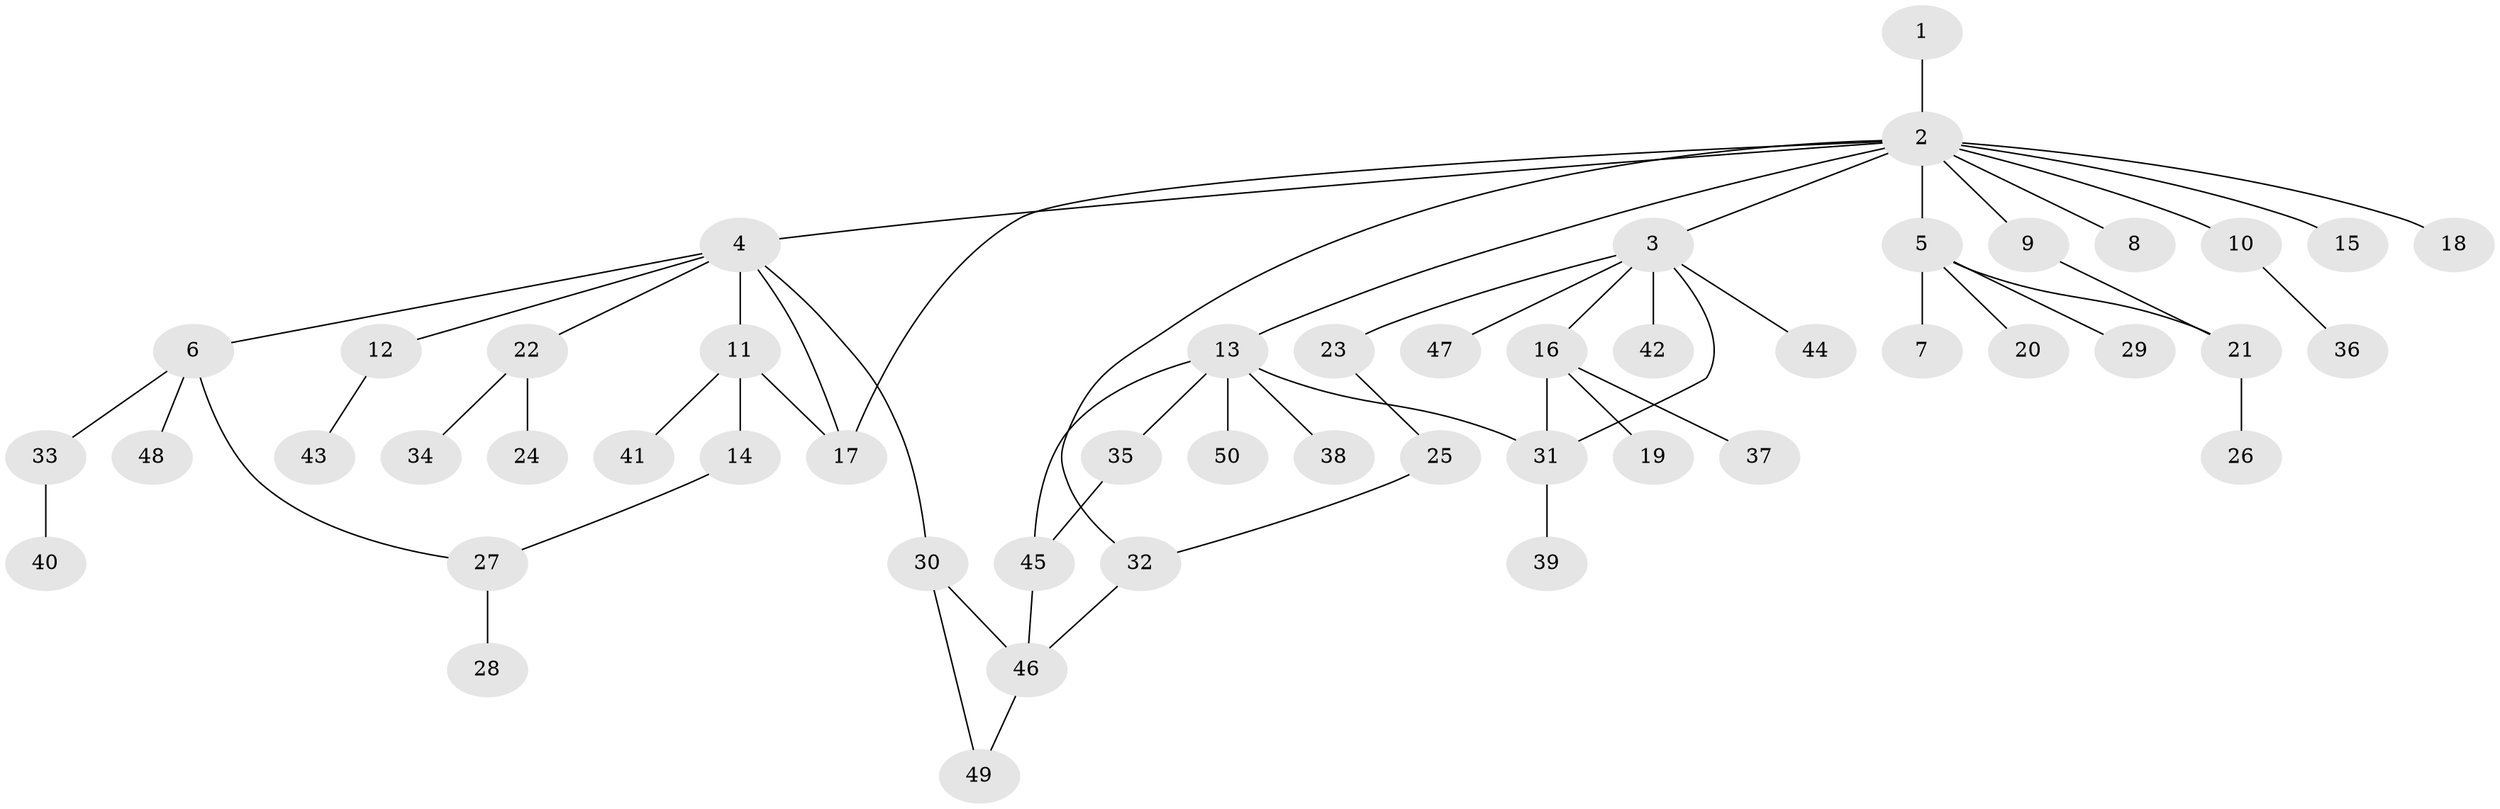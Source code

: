 // Generated by graph-tools (version 1.1) at 2025/48/03/09/25 04:48:31]
// undirected, 50 vertices, 60 edges
graph export_dot {
graph [start="1"]
  node [color=gray90,style=filled];
  1;
  2;
  3;
  4;
  5;
  6;
  7;
  8;
  9;
  10;
  11;
  12;
  13;
  14;
  15;
  16;
  17;
  18;
  19;
  20;
  21;
  22;
  23;
  24;
  25;
  26;
  27;
  28;
  29;
  30;
  31;
  32;
  33;
  34;
  35;
  36;
  37;
  38;
  39;
  40;
  41;
  42;
  43;
  44;
  45;
  46;
  47;
  48;
  49;
  50;
  1 -- 2;
  2 -- 3;
  2 -- 4;
  2 -- 5;
  2 -- 8;
  2 -- 9;
  2 -- 10;
  2 -- 13;
  2 -- 15;
  2 -- 17;
  2 -- 18;
  2 -- 32;
  3 -- 16;
  3 -- 23;
  3 -- 31;
  3 -- 42;
  3 -- 44;
  3 -- 47;
  4 -- 6;
  4 -- 11;
  4 -- 12;
  4 -- 17;
  4 -- 22;
  4 -- 30;
  5 -- 7;
  5 -- 20;
  5 -- 21;
  5 -- 29;
  6 -- 27;
  6 -- 33;
  6 -- 48;
  9 -- 21;
  10 -- 36;
  11 -- 14;
  11 -- 17;
  11 -- 41;
  12 -- 43;
  13 -- 31;
  13 -- 35;
  13 -- 38;
  13 -- 45;
  13 -- 50;
  14 -- 27;
  16 -- 19;
  16 -- 31;
  16 -- 37;
  21 -- 26;
  22 -- 24;
  22 -- 34;
  23 -- 25;
  25 -- 32;
  27 -- 28;
  30 -- 46;
  30 -- 49;
  31 -- 39;
  32 -- 46;
  33 -- 40;
  35 -- 45;
  45 -- 46;
  46 -- 49;
}
